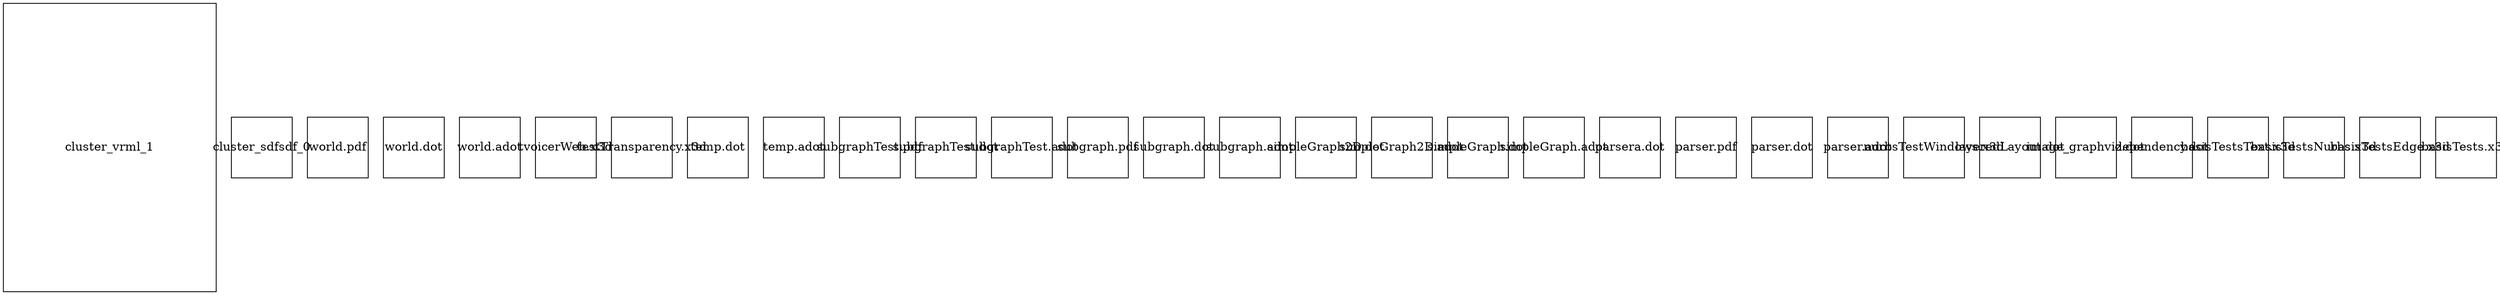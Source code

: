 digraph G {
    cluster_vrml_1 [ shape=rectangle,width=3.5,height=4.75,fixedsize=true,type="node" ];
    cluster_sdfsdf_0 [ shape=rectangle,width=1,height=1,fixedsize=true,type="node" ];
    "world.pdf" [ shape=rectangle,width=1,height=1,fixedsize=true,type=leaf ];
    "world.dot" [ shape=rectangle,width=1,height=1,fixedsize=true,type=leaf ];
    "world.adot" [ shape=rectangle,width=1,height=1,fixedsize=true,type=leaf ];
    "tvoicerWeb.x3d" [ shape=rectangle,width=1,height=1,fixedsize=true,type=leaf ];
    "testTransparency.x3d" [ shape=rectangle,width=1,height=1,fixedsize=true,type=leaf ];
    "temp.dot" [ shape=rectangle,width=1,height=1,fixedsize=true,type=leaf ];
    "temp.adot" [ shape=rectangle,width=1,height=1,fixedsize=true,type=leaf ];
    "subgraphTest.pdf" [ shape=rectangle,width=1,height=1,fixedsize=true,type=leaf ];
    "subgraphTest.dot" [ shape=rectangle,width=1,height=1,fixedsize=true,type=leaf ];
    "subgraphTest.adot" [ shape=rectangle,width=1,height=1,fixedsize=true,type=leaf ];
    "subgraph.pdf" [ shape=rectangle,width=1,height=1,fixedsize=true,type=leaf ];
    "subgraph.dot" [ shape=rectangle,width=1,height=1,fixedsize=true,type=leaf ];
    "subgraph.adot" [ shape=rectangle,width=1,height=1,fixedsize=true,type=leaf ];
    "simpleGraph2D.dot" [ shape=rectangle,width=1,height=1,fixedsize=true,type=leaf ];
    "simpleGraph2D.adot" [ shape=rectangle,width=1,height=1,fixedsize=true,type=leaf ];
    "simpleGraph.dot" [ shape=rectangle,width=1,height=1,fixedsize=true,type=leaf ];
    "simpleGraph.adot" [ shape=rectangle,width=1,height=1,fixedsize=true,type=leaf ];
    "parsera.dot" [ shape=rectangle,width=1,height=1,fixedsize=true,type=leaf ];
    "parser.pdf" [ shape=rectangle,width=1,height=1,fixedsize=true,type=leaf ];
    "parser.dot" [ shape=rectangle,width=1,height=1,fixedsize=true,type=leaf ];
    "parser.adot" [ shape=rectangle,width=1,height=1,fixedsize=true,type=leaf ];
    "nurbsTestWindows.x3d" [ shape=rectangle,width=1,height=1,fixedsize=true,type=leaf ];
    "layeredLayout.dot" [ shape=rectangle,width=1,height=1,fixedsize=true,type=leaf ];
    "image_graphviz.dot" [ shape=rectangle,width=1,height=1,fixedsize=true,type=leaf ];
    "dependency.dot" [ shape=rectangle,width=1,height=1,fixedsize=true,type=leaf ];
    "basisTestsText.x3d" [ shape=rectangle,width=1,height=1,fixedsize=true,type=leaf ];
    "basisTestsNurbs.x3d" [ shape=rectangle,width=1,height=1,fixedsize=true,type=leaf ];
    "basisTestsEdge.x3d" [ shape=rectangle,width=1,height=1,fixedsize=true,type=leaf ];
    "basisTests.x3d" [ shape=rectangle,width=1,height=1,fixedsize=true,type=leaf ];
}
